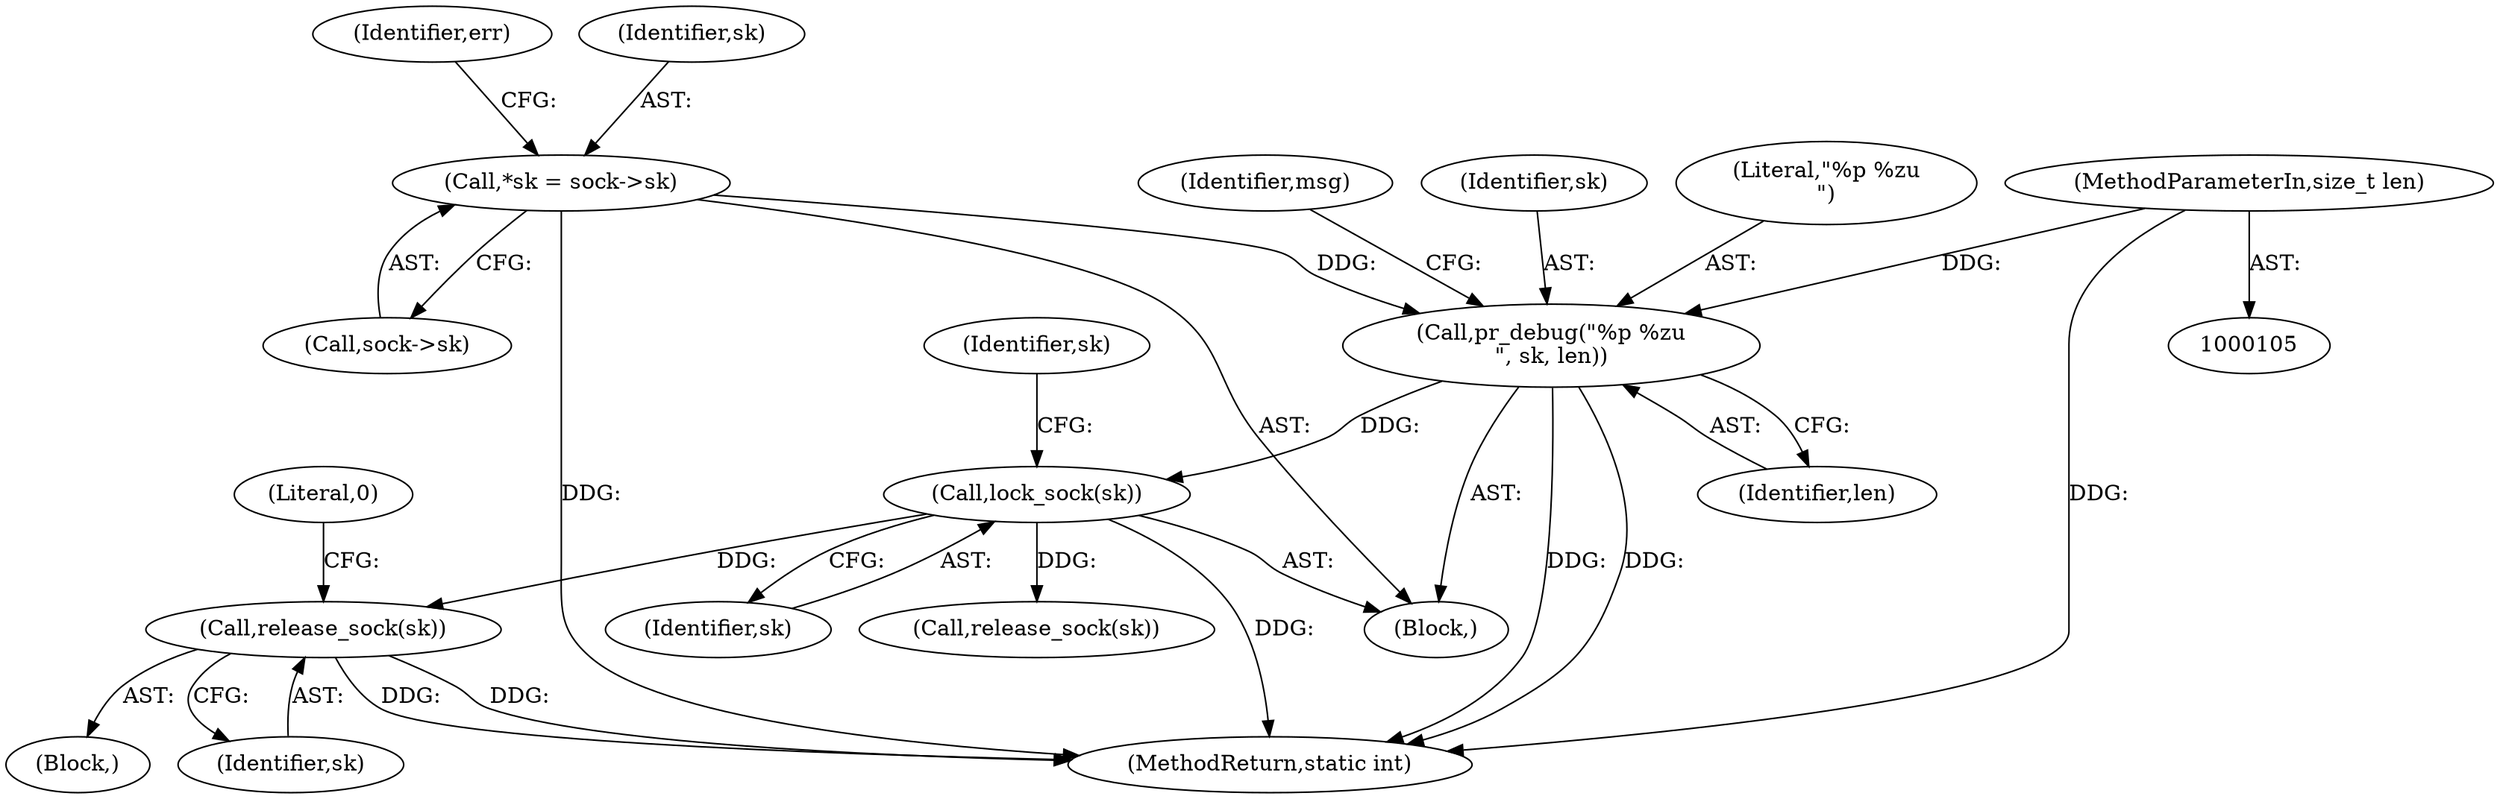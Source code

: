 digraph "0_linux_d26d6504f23e803824e8ebd14e52d4fc0a0b09cb@pointer" {
"1000156" [label="(Call,release_sock(sk))"];
"1000141" [label="(Call,lock_sock(sk))"];
"1000132" [label="(Call,pr_debug(\"%p %zu\n\", sk, len))"];
"1000119" [label="(Call,*sk = sock->sk)"];
"1000109" [label="(MethodParameterIn,size_t len)"];
"1000111" [label="(Block,)"];
"1000160" [label="(Call,release_sock(sk))"];
"1000147" [label="(Identifier,sk)"];
"1000133" [label="(Literal,\"%p %zu\n\")"];
"1000109" [label="(MethodParameterIn,size_t len)"];
"1000138" [label="(Identifier,msg)"];
"1000121" [label="(Call,sock->sk)"];
"1000142" [label="(Identifier,sk)"];
"1000360" [label="(MethodReturn,static int)"];
"1000155" [label="(Block,)"];
"1000130" [label="(Identifier,err)"];
"1000135" [label="(Identifier,len)"];
"1000157" [label="(Identifier,sk)"];
"1000134" [label="(Identifier,sk)"];
"1000156" [label="(Call,release_sock(sk))"];
"1000132" [label="(Call,pr_debug(\"%p %zu\n\", sk, len))"];
"1000159" [label="(Literal,0)"];
"1000141" [label="(Call,lock_sock(sk))"];
"1000120" [label="(Identifier,sk)"];
"1000119" [label="(Call,*sk = sock->sk)"];
"1000156" -> "1000155"  [label="AST: "];
"1000156" -> "1000157"  [label="CFG: "];
"1000157" -> "1000156"  [label="AST: "];
"1000159" -> "1000156"  [label="CFG: "];
"1000156" -> "1000360"  [label="DDG: "];
"1000156" -> "1000360"  [label="DDG: "];
"1000141" -> "1000156"  [label="DDG: "];
"1000141" -> "1000111"  [label="AST: "];
"1000141" -> "1000142"  [label="CFG: "];
"1000142" -> "1000141"  [label="AST: "];
"1000147" -> "1000141"  [label="CFG: "];
"1000141" -> "1000360"  [label="DDG: "];
"1000132" -> "1000141"  [label="DDG: "];
"1000141" -> "1000160"  [label="DDG: "];
"1000132" -> "1000111"  [label="AST: "];
"1000132" -> "1000135"  [label="CFG: "];
"1000133" -> "1000132"  [label="AST: "];
"1000134" -> "1000132"  [label="AST: "];
"1000135" -> "1000132"  [label="AST: "];
"1000138" -> "1000132"  [label="CFG: "];
"1000132" -> "1000360"  [label="DDG: "];
"1000132" -> "1000360"  [label="DDG: "];
"1000119" -> "1000132"  [label="DDG: "];
"1000109" -> "1000132"  [label="DDG: "];
"1000119" -> "1000111"  [label="AST: "];
"1000119" -> "1000121"  [label="CFG: "];
"1000120" -> "1000119"  [label="AST: "];
"1000121" -> "1000119"  [label="AST: "];
"1000130" -> "1000119"  [label="CFG: "];
"1000119" -> "1000360"  [label="DDG: "];
"1000109" -> "1000105"  [label="AST: "];
"1000109" -> "1000360"  [label="DDG: "];
}
